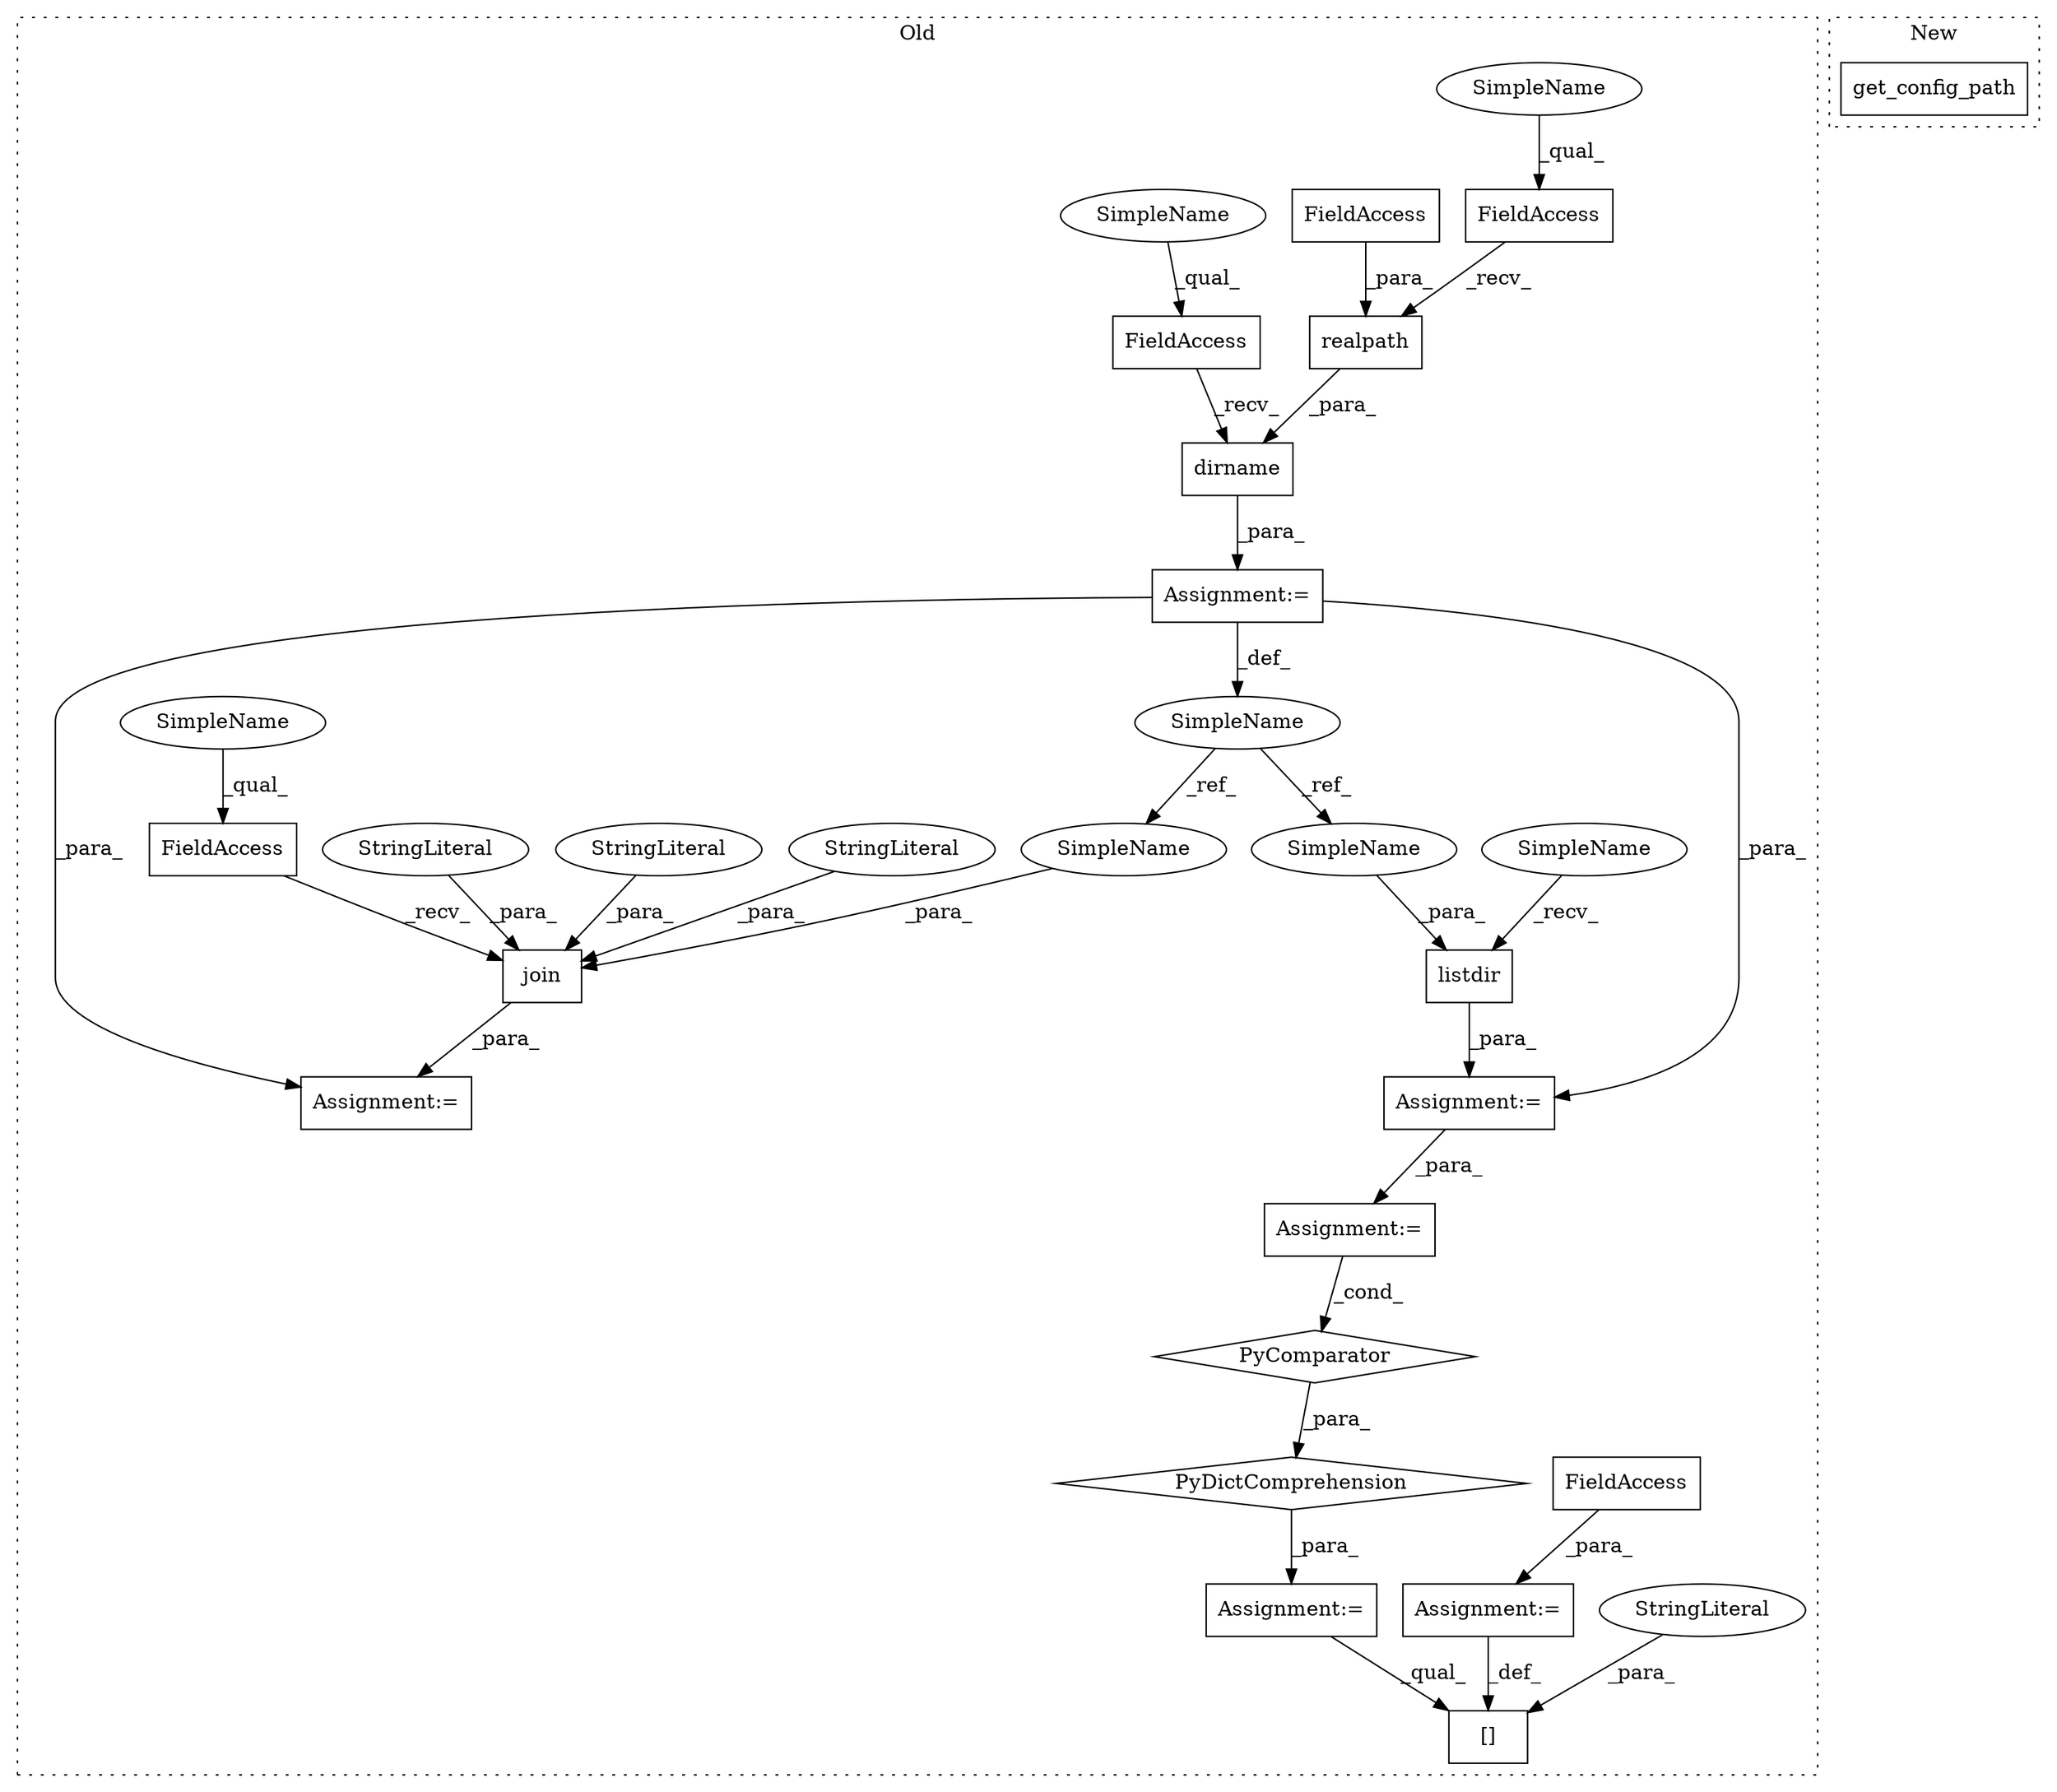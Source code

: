 digraph G {
subgraph cluster0 {
1 [label="listdir" a="32" s="3744,3758" l="8,1" shape="box"];
3 [label="[]" a="2" s="3946,3957" l="6,1" shape="box"];
4 [label="realpath" a="32" s="3615,3632" l="9,1" shape="box"];
5 [label="dirname" a="32" s="3599,3633" l="8,1" shape="box"];
6 [label="StringLiteral" a="45" s="3952" l="5" shape="ellipse"];
7 [label="PyDictComprehension" a="110" s="3782" l="164" shape="diamond"];
8 [label="PyComparator" a="113" s="3871" l="67" shape="diamond"];
9 [label="FieldAccess" a="22" s="3607" l="7" shape="box"];
10 [label="FieldAccess" a="22" s="3624" l="8" shape="box"];
11 [label="FieldAccess" a="22" s="3591" l="7" shape="box"];
12 [label="SimpleName" a="42" s="3584" l="6" shape="ellipse"];
13 [label="join" a="32" s="3660,3715" l="5,1" shape="box"];
14 [label="FieldAccess" a="22" s="3652" l="7" shape="box"];
15 [label="StringLiteral" a="45" s="3685" l="30" shape="ellipse"];
16 [label="Assignment:=" a="7" s="3651" l="1" shape="box"];
17 [label="Assignment:=" a="7" s="3871" l="67" shape="box"];
18 [label="Assignment:=" a="7" s="3958" l="1" shape="box"];
19 [label="StringLiteral" a="45" s="3677" l="7" shape="ellipse"];
20 [label="StringLiteral" a="45" s="3672" l="4" shape="ellipse"];
21 [label="FieldAccess" a="22" s="3959" l="9" shape="box"];
22 [label="Assignment:=" a="7" s="3770" l="12" shape="box"];
23 [label="Assignment:=" a="7" s="3740" l="1" shape="box"];
24 [label="Assignment:=" a="7" s="3590" l="1" shape="box"];
25 [label="SimpleName" a="42" s="3652" l="2" shape="ellipse"];
26 [label="SimpleName" a="42" s="3607" l="2" shape="ellipse"];
27 [label="SimpleName" a="42" s="3741" l="2" shape="ellipse"];
28 [label="SimpleName" a="42" s="3591" l="2" shape="ellipse"];
29 [label="SimpleName" a="42" s="3665" l="6" shape="ellipse"];
30 [label="SimpleName" a="42" s="3752" l="6" shape="ellipse"];
label = "Old";
style="dotted";
}
subgraph cluster1 {
2 [label="get_config_path" a="32" s="4106" l="17" shape="box"];
label = "New";
style="dotted";
}
1 -> 23 [label="_para_"];
4 -> 5 [label="_para_"];
5 -> 24 [label="_para_"];
6 -> 3 [label="_para_"];
7 -> 22 [label="_para_"];
8 -> 7 [label="_para_"];
9 -> 4 [label="_recv_"];
10 -> 4 [label="_para_"];
11 -> 5 [label="_recv_"];
12 -> 30 [label="_ref_"];
12 -> 29 [label="_ref_"];
13 -> 16 [label="_para_"];
14 -> 13 [label="_recv_"];
15 -> 13 [label="_para_"];
17 -> 8 [label="_cond_"];
18 -> 3 [label="_def_"];
19 -> 13 [label="_para_"];
20 -> 13 [label="_para_"];
21 -> 18 [label="_para_"];
22 -> 3 [label="_qual_"];
23 -> 17 [label="_para_"];
24 -> 16 [label="_para_"];
24 -> 12 [label="_def_"];
24 -> 23 [label="_para_"];
25 -> 14 [label="_qual_"];
26 -> 9 [label="_qual_"];
27 -> 1 [label="_recv_"];
28 -> 11 [label="_qual_"];
29 -> 13 [label="_para_"];
30 -> 1 [label="_para_"];
}